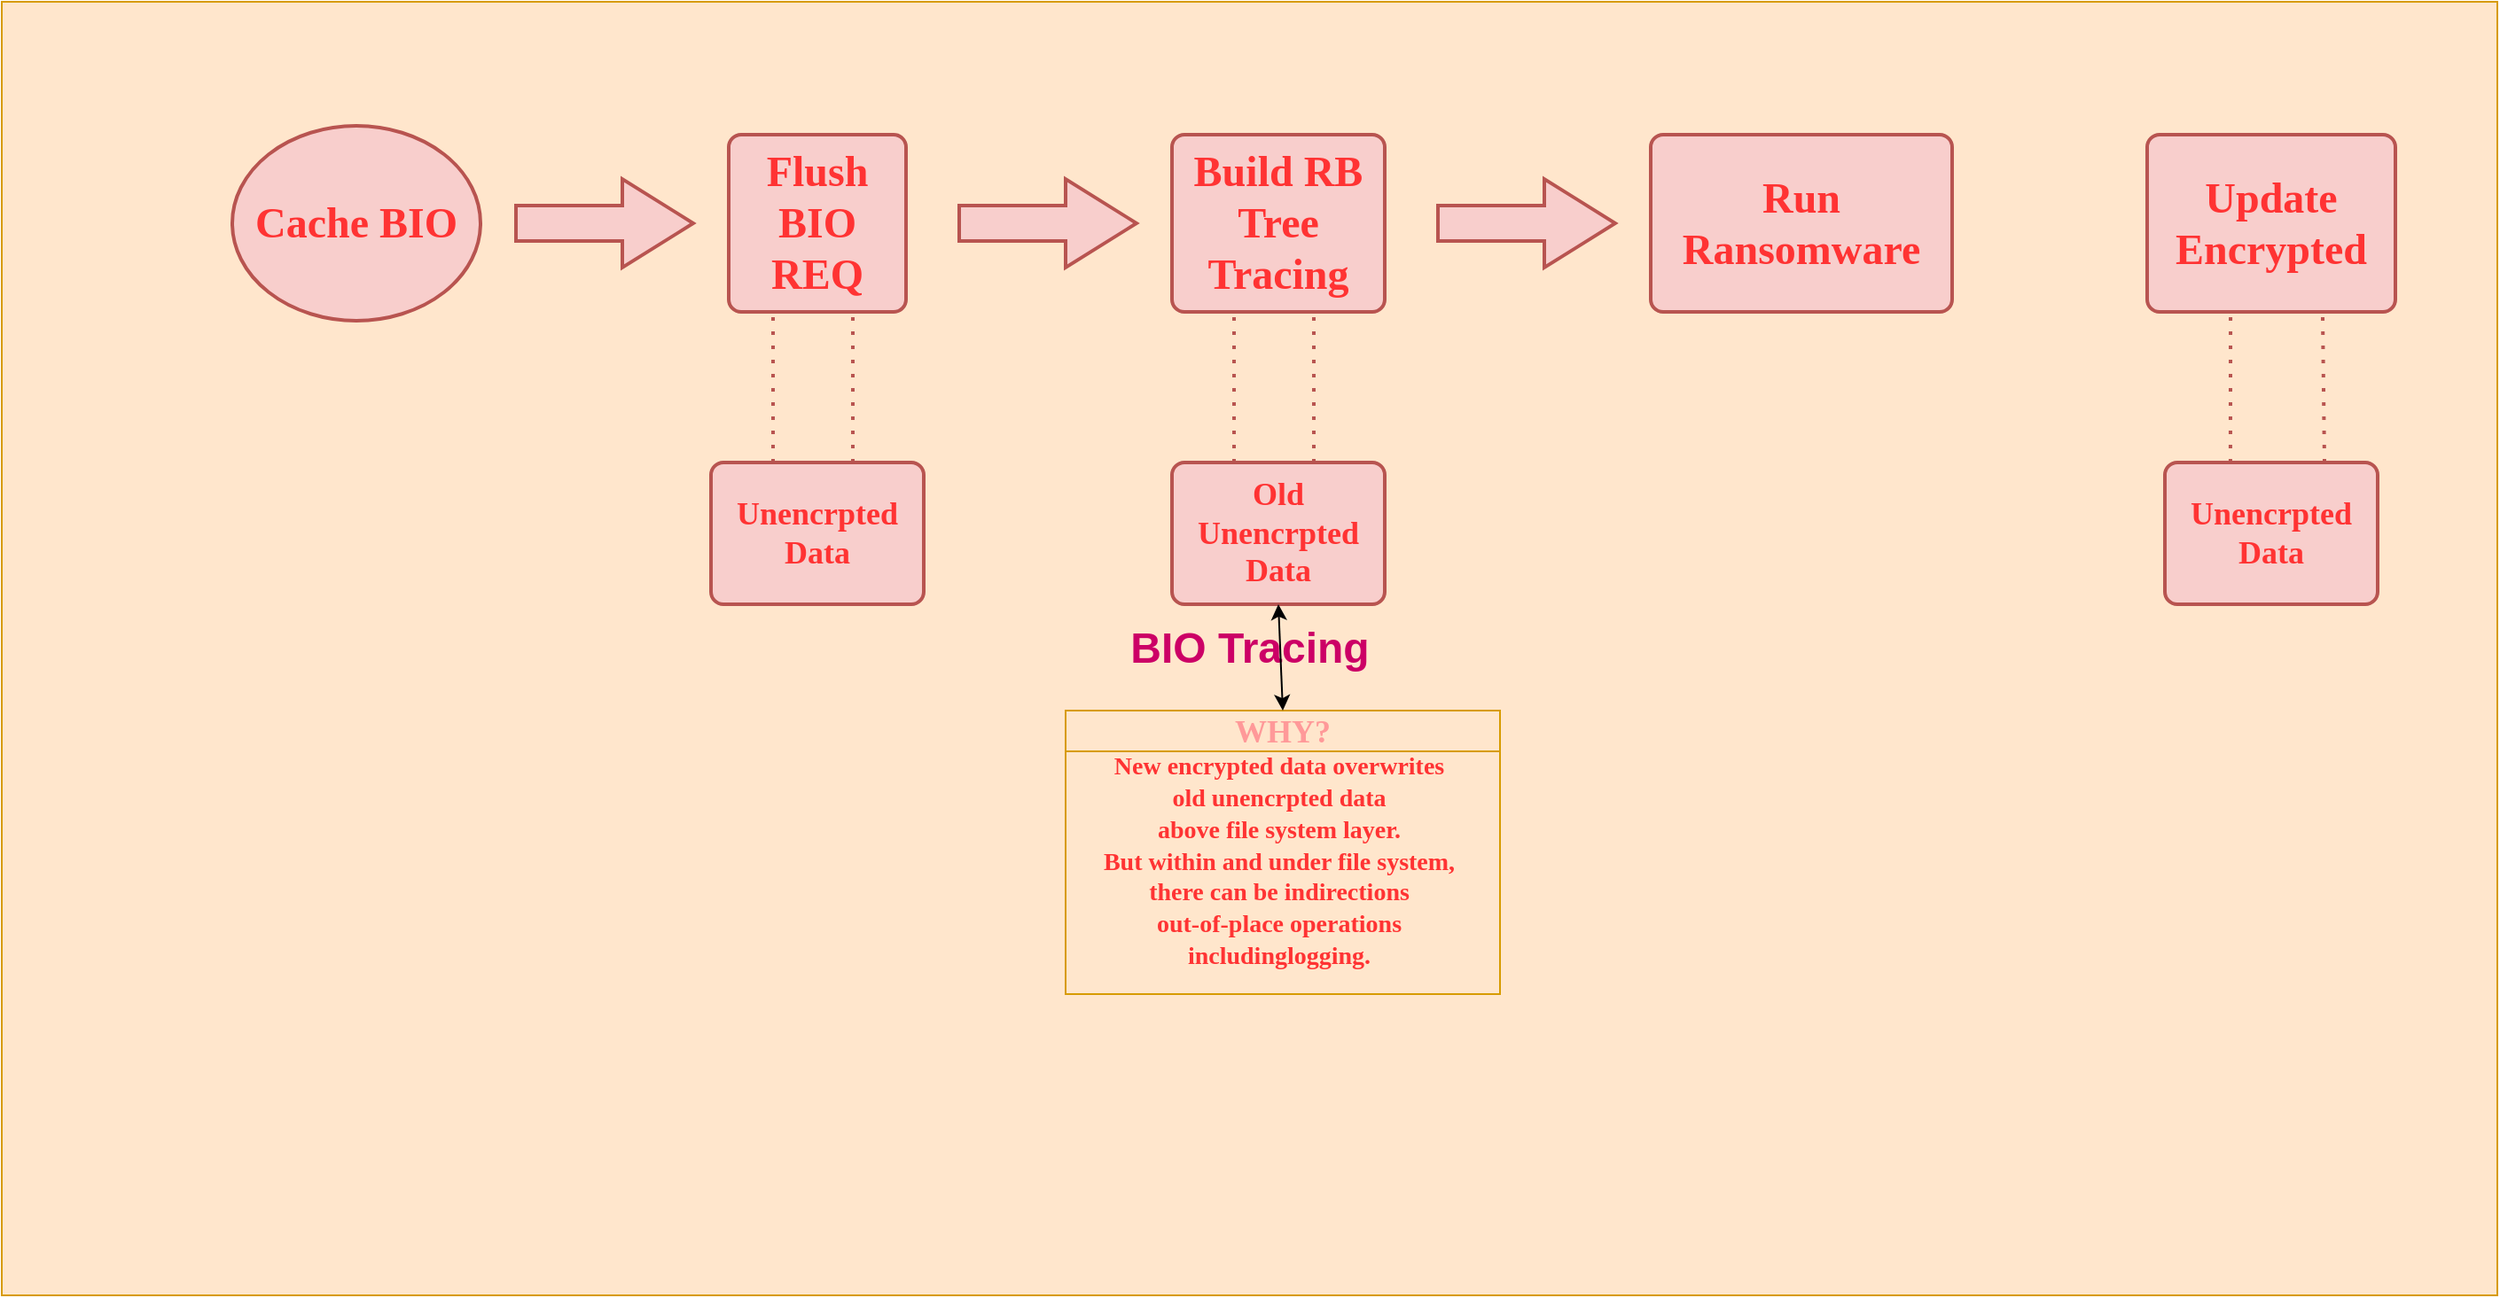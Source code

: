 <mxfile version="21.3.0" type="github">
  <diagram name="Page-1" id="6T7OruHqmSYt6A5lK9AP">
    <mxGraphModel dx="2924" dy="1124" grid="1" gridSize="10" guides="1" tooltips="1" connect="1" arrows="1" fold="1" page="1" pageScale="1" pageWidth="850" pageHeight="1100" math="0" shadow="0">
      <root>
        <mxCell id="0" />
        <mxCell id="1" parent="0" />
        <mxCell id="mhJS_L6Hgbh3yoCT0m0P-19" value="&lt;h1&gt;&lt;font color=&quot;#cc0066&quot;&gt;BIO Tracing&lt;/font&gt;&lt;/h1&gt;" style="rounded=0;whiteSpace=wrap;html=1;fillColor=#ffe6cc;strokeColor=#d79b00;" vertex="1" parent="1">
          <mxGeometry x="-90" y="270" width="1407.5" height="730" as="geometry" />
        </mxCell>
        <mxCell id="mhJS_L6Hgbh3yoCT0m0P-4" value="&lt;h1&gt;&lt;font color=&quot;#ff3333&quot; face=&quot;Georgia&quot;&gt;Cache BIO&lt;/font&gt;&lt;/h1&gt;" style="strokeWidth=2;html=1;shape=mxgraph.flowchart.start_1;whiteSpace=wrap;fillColor=#f8cecc;strokeColor=#b85450;" vertex="1" parent="1">
          <mxGeometry x="40" y="340" width="140" height="110" as="geometry" />
        </mxCell>
        <mxCell id="mhJS_L6Hgbh3yoCT0m0P-5" value="" style="verticalLabelPosition=bottom;verticalAlign=top;html=1;strokeWidth=2;shape=mxgraph.arrows2.arrow;dy=0.6;dx=40;notch=0;fillColor=#f8cecc;strokeColor=#b85450;" vertex="1" parent="1">
          <mxGeometry x="200" y="370" width="100" height="50" as="geometry" />
        </mxCell>
        <mxCell id="mhJS_L6Hgbh3yoCT0m0P-6" value="&lt;h1&gt;&lt;font color=&quot;#ff3333&quot; face=&quot;Georgia&quot;&gt;Flush BIO REQ&lt;/font&gt;&lt;/h1&gt;" style="rounded=1;whiteSpace=wrap;html=1;absoluteArcSize=1;arcSize=14;strokeWidth=2;fillColor=#f8cecc;strokeColor=#b85450;" vertex="1" parent="1">
          <mxGeometry x="320" y="345" width="100" height="100" as="geometry" />
        </mxCell>
        <mxCell id="mhJS_L6Hgbh3yoCT0m0P-8" value="" style="endArrow=none;dashed=1;html=1;dashPattern=1 3;strokeWidth=2;rounded=0;entryX=0.25;entryY=1;entryDx=0;entryDy=0;fillColor=#f8cecc;strokeColor=#b85450;" edge="1" parent="1" target="mhJS_L6Hgbh3yoCT0m0P-6">
          <mxGeometry width="50" height="50" relative="1" as="geometry">
            <mxPoint x="345" y="530" as="sourcePoint" />
            <mxPoint x="340" y="490" as="targetPoint" />
          </mxGeometry>
        </mxCell>
        <mxCell id="mhJS_L6Hgbh3yoCT0m0P-9" value="" style="endArrow=none;dashed=1;html=1;dashPattern=1 3;strokeWidth=2;rounded=0;entryX=0.25;entryY=1;entryDx=0;entryDy=0;fillColor=#f8cecc;strokeColor=#b85450;" edge="1" parent="1">
          <mxGeometry width="50" height="50" relative="1" as="geometry">
            <mxPoint x="390" y="530" as="sourcePoint" />
            <mxPoint x="390" y="445" as="targetPoint" />
          </mxGeometry>
        </mxCell>
        <mxCell id="mhJS_L6Hgbh3yoCT0m0P-10" value="&lt;h2&gt;&lt;font color=&quot;#ff3333&quot; face=&quot;Georgia&quot;&gt;Unencrpted Data&lt;/font&gt;&lt;/h2&gt;" style="rounded=1;whiteSpace=wrap;html=1;absoluteArcSize=1;arcSize=14;strokeWidth=2;fillColor=#f8cecc;strokeColor=#b85450;" vertex="1" parent="1">
          <mxGeometry x="310" y="530" width="120" height="80" as="geometry" />
        </mxCell>
        <mxCell id="mhJS_L6Hgbh3yoCT0m0P-11" value="" style="verticalLabelPosition=bottom;verticalAlign=top;html=1;strokeWidth=2;shape=mxgraph.arrows2.arrow;dy=0.6;dx=40;notch=0;fillColor=#f8cecc;strokeColor=#b85450;" vertex="1" parent="1">
          <mxGeometry x="450" y="370" width="100" height="50" as="geometry" />
        </mxCell>
        <mxCell id="mhJS_L6Hgbh3yoCT0m0P-12" value="&lt;h1&gt;&lt;font color=&quot;#ff3333&quot; face=&quot;Georgia&quot;&gt;Build RB Tree Tracing&lt;/font&gt;&lt;/h1&gt;" style="rounded=1;whiteSpace=wrap;html=1;absoluteArcSize=1;arcSize=14;strokeWidth=2;fillColor=#f8cecc;strokeColor=#b85450;" vertex="1" parent="1">
          <mxGeometry x="570" y="345" width="120" height="100" as="geometry" />
        </mxCell>
        <mxCell id="mhJS_L6Hgbh3yoCT0m0P-13" value="" style="endArrow=none;dashed=1;html=1;dashPattern=1 3;strokeWidth=2;rounded=0;entryX=0.25;entryY=1;entryDx=0;entryDy=0;fillColor=#f8cecc;strokeColor=#b85450;" edge="1" parent="1">
          <mxGeometry width="50" height="50" relative="1" as="geometry">
            <mxPoint x="605" y="530" as="sourcePoint" />
            <mxPoint x="605" y="445" as="targetPoint" />
          </mxGeometry>
        </mxCell>
        <mxCell id="mhJS_L6Hgbh3yoCT0m0P-14" value="" style="endArrow=none;dashed=1;html=1;dashPattern=1 3;strokeWidth=2;rounded=0;entryX=0.25;entryY=1;entryDx=0;entryDy=0;fillColor=#f8cecc;strokeColor=#b85450;" edge="1" parent="1">
          <mxGeometry width="50" height="50" relative="1" as="geometry">
            <mxPoint x="650" y="530" as="sourcePoint" />
            <mxPoint x="650" y="445" as="targetPoint" />
          </mxGeometry>
        </mxCell>
        <mxCell id="mhJS_L6Hgbh3yoCT0m0P-15" value="&lt;h2&gt;&lt;font color=&quot;#ff3333&quot; face=&quot;Georgia&quot;&gt;Old Unencrpted Data&lt;/font&gt;&lt;/h2&gt;" style="rounded=1;whiteSpace=wrap;html=1;absoluteArcSize=1;arcSize=14;strokeWidth=2;fillColor=#f8cecc;strokeColor=#b85450;" vertex="1" parent="1">
          <mxGeometry x="570" y="530" width="120" height="80" as="geometry" />
        </mxCell>
        <mxCell id="mhJS_L6Hgbh3yoCT0m0P-16" value="&lt;h2&gt;&lt;font color=&quot;#ff9999&quot; face=&quot;Georgia&quot;&gt;WHY?&lt;/font&gt;&lt;/h2&gt;" style="swimlane;whiteSpace=wrap;html=1;fillColor=#ffe6cc;strokeColor=#d79b00;" vertex="1" parent="1">
          <mxGeometry x="510" y="670" width="245" height="160" as="geometry" />
        </mxCell>
        <mxCell id="mhJS_L6Hgbh3yoCT0m0P-18" value="&lt;font style=&quot;font-size: 14px;&quot;&gt;&lt;font color=&quot;#ff3333&quot; face=&quot;Comic Sans MS&quot;&gt;&lt;b&gt;New encrypted data overwrites &lt;br&gt;old unencrpted data &lt;br&gt;above file system layer.&lt;br&gt;But within and under file system, &lt;br&gt;there can be indirections &lt;br&gt;out-of-place operations &lt;br&gt;includinglogging.&lt;/b&gt;&lt;/font&gt;&lt;br&gt;&lt;/font&gt;" style="text;html=1;align=center;verticalAlign=middle;resizable=0;points=[];autosize=1;strokeColor=none;fillColor=none;" vertex="1" parent="mhJS_L6Hgbh3yoCT0m0P-16">
          <mxGeometry x="-5" y="20" width="250" height="130" as="geometry" />
        </mxCell>
        <mxCell id="mhJS_L6Hgbh3yoCT0m0P-17" value="" style="endArrow=classic;startArrow=classic;html=1;rounded=0;entryX=0.5;entryY=1;entryDx=0;entryDy=0;exitX=0.5;exitY=0;exitDx=0;exitDy=0;" edge="1" parent="1" source="mhJS_L6Hgbh3yoCT0m0P-16" target="mhJS_L6Hgbh3yoCT0m0P-15">
          <mxGeometry width="50" height="50" relative="1" as="geometry">
            <mxPoint x="600" y="670" as="sourcePoint" />
            <mxPoint x="650" y="620" as="targetPoint" />
          </mxGeometry>
        </mxCell>
        <mxCell id="mhJS_L6Hgbh3yoCT0m0P-20" value="" style="verticalLabelPosition=bottom;verticalAlign=top;html=1;strokeWidth=2;shape=mxgraph.arrows2.arrow;dy=0.6;dx=40;notch=0;fillColor=#f8cecc;strokeColor=#b85450;" vertex="1" parent="1">
          <mxGeometry x="720" y="370" width="100" height="50" as="geometry" />
        </mxCell>
        <mxCell id="mhJS_L6Hgbh3yoCT0m0P-21" value="&lt;h1&gt;&lt;font color=&quot;#ff3333&quot; face=&quot;Georgia&quot;&gt;Run Ransomware&lt;/font&gt;&lt;/h1&gt;" style="rounded=1;whiteSpace=wrap;html=1;absoluteArcSize=1;arcSize=14;strokeWidth=2;fillColor=#f8cecc;strokeColor=#b85450;" vertex="1" parent="1">
          <mxGeometry x="840" y="345" width="170" height="100" as="geometry" />
        </mxCell>
        <mxCell id="mhJS_L6Hgbh3yoCT0m0P-25" value="&lt;h1&gt;&lt;font color=&quot;#ff3333&quot; face=&quot;Georgia&quot;&gt;Update Encrypted&lt;/font&gt;&lt;/h1&gt;" style="rounded=1;whiteSpace=wrap;html=1;absoluteArcSize=1;arcSize=14;strokeWidth=2;fillColor=#f8cecc;strokeColor=#b85450;" vertex="1" parent="1">
          <mxGeometry x="1120" y="345" width="140" height="100" as="geometry" />
        </mxCell>
        <mxCell id="mhJS_L6Hgbh3yoCT0m0P-26" value="" style="endArrow=none;dashed=1;html=1;dashPattern=1 3;strokeWidth=2;rounded=0;fillColor=#f8cecc;strokeColor=#b85450;exitX=0.308;exitY=0;exitDx=0;exitDy=0;exitPerimeter=0;entryX=0.336;entryY=1;entryDx=0;entryDy=0;entryPerimeter=0;" edge="1" parent="1" target="mhJS_L6Hgbh3yoCT0m0P-25" source="mhJS_L6Hgbh3yoCT0m0P-28">
          <mxGeometry width="50" height="50" relative="1" as="geometry">
            <mxPoint x="1155" y="530" as="sourcePoint" />
            <mxPoint x="1167" y="450" as="targetPoint" />
          </mxGeometry>
        </mxCell>
        <mxCell id="mhJS_L6Hgbh3yoCT0m0P-27" value="" style="endArrow=none;dashed=1;html=1;dashPattern=1 3;strokeWidth=2;rounded=0;fillColor=#f8cecc;strokeColor=#b85450;exitX=0.75;exitY=0;exitDx=0;exitDy=0;entryX=0.707;entryY=1.01;entryDx=0;entryDy=0;entryPerimeter=0;" edge="1" parent="1" source="mhJS_L6Hgbh3yoCT0m0P-28" target="mhJS_L6Hgbh3yoCT0m0P-25">
          <mxGeometry width="50" height="50" relative="1" as="geometry">
            <mxPoint x="1200" y="530" as="sourcePoint" />
            <mxPoint x="1220" y="450" as="targetPoint" />
          </mxGeometry>
        </mxCell>
        <mxCell id="mhJS_L6Hgbh3yoCT0m0P-28" value="&lt;h2&gt;&lt;font color=&quot;#ff3333&quot; face=&quot;Georgia&quot;&gt;Unencrpted Data&lt;/font&gt;&lt;/h2&gt;" style="rounded=1;whiteSpace=wrap;html=1;absoluteArcSize=1;arcSize=14;strokeWidth=2;fillColor=#f8cecc;strokeColor=#b85450;" vertex="1" parent="1">
          <mxGeometry x="1130" y="530" width="120" height="80" as="geometry" />
        </mxCell>
      </root>
    </mxGraphModel>
  </diagram>
</mxfile>
